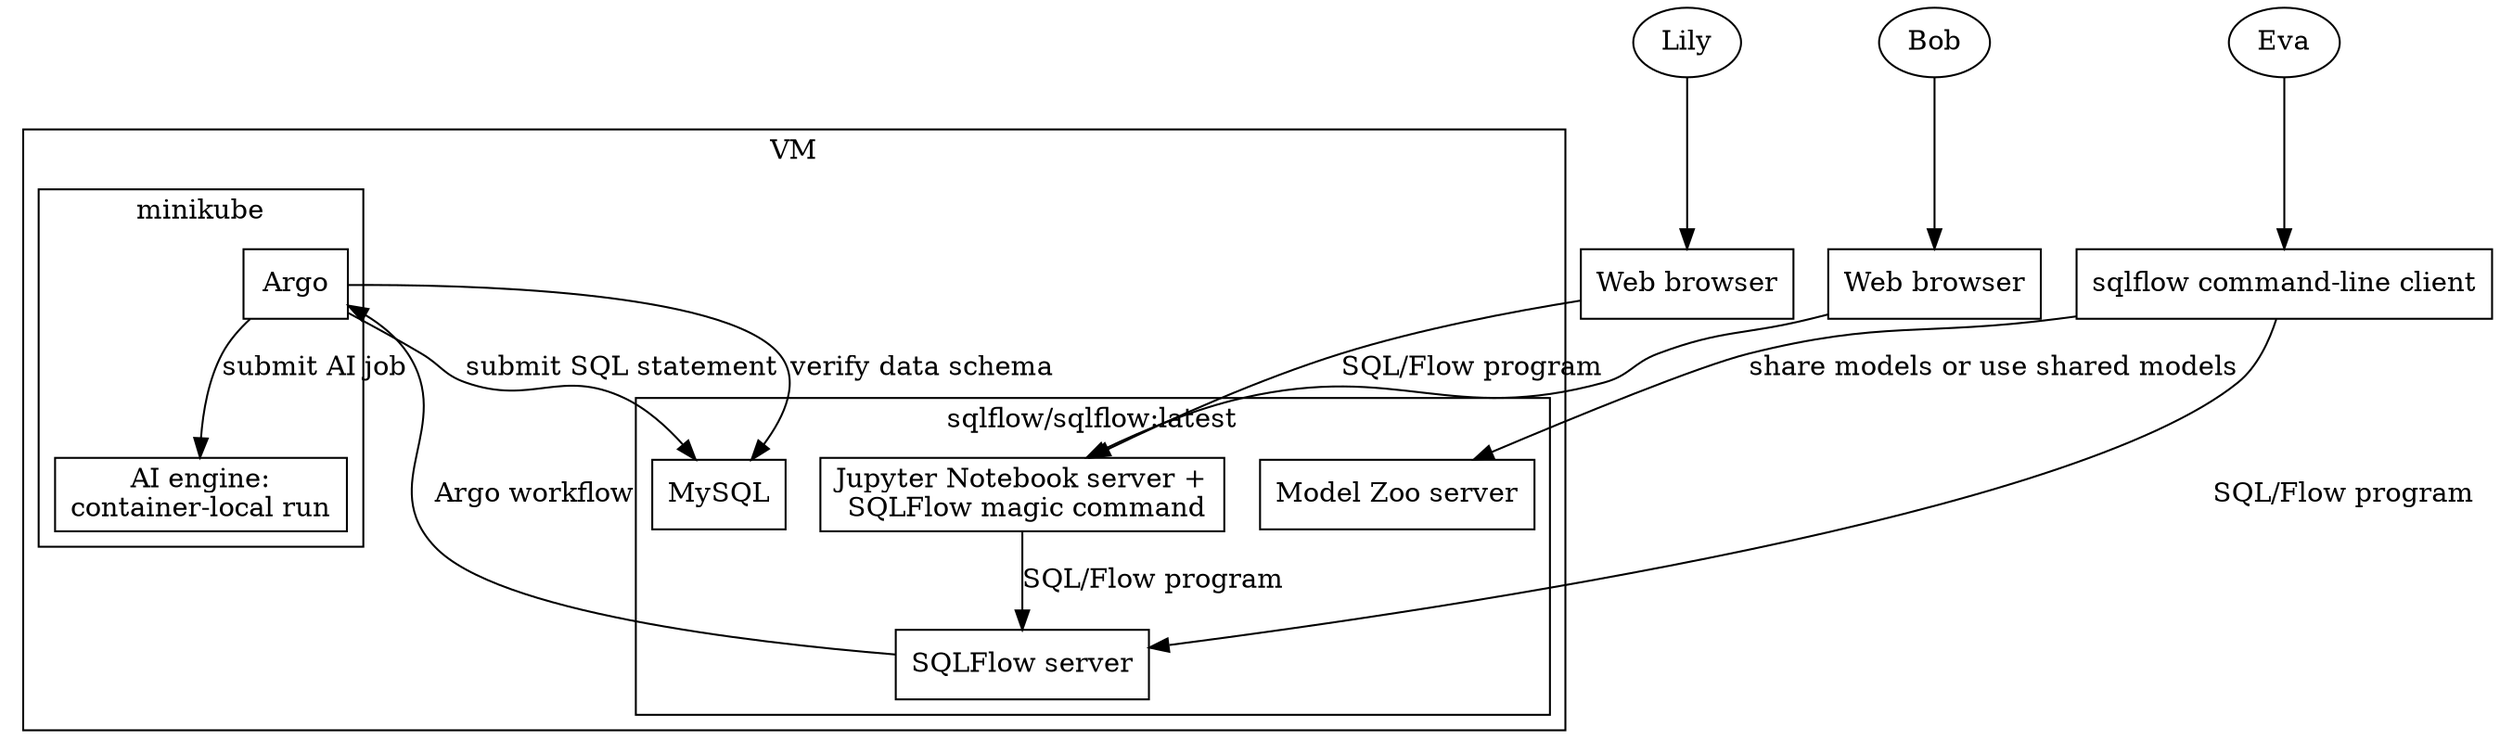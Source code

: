 digraph G {
        node [shape=box];

        User1 [shape=oval, label="Lily"];
        User2 [shape=oval, label="Bob"];
        User3 [shape=oval, label="Eva"];

        {rank = same; User1; User2; User3}

        Browser1 [label="Web browser"];
        Browser2 [label="Web browser"];

        {rank = same; Browser1, Browser2, Client}

        subgraph cluster_vm {
                label="VM"
                subgraph cluster_container {
                        label="sqlflow/sqlflow:latest";
                        Jupyter [label="Jupyter Notebook server +\n SQLFlow magic command"];
                        SQLFlow [label="SQLFlow server"];
                        ModelZoo [label="Model Zoo server"];
                        DBMS [label="MySQL"];
                }
                subgraph cluster_minikube {
                    label="minikube";
                    Argo [label="Argo"];
                    AI [label="AI engine:\ncontainer-local run"];
                }
        }

        User1 -> Browser1;
        User2 -> Browser2;
        Browser1 -> Jupyter [label="SQL/Flow program"];
        Browser2 -> Jupyter;

        Jupyter -> SQLFlow [label="SQL/Flow program"];
        SQLFlow -> Argo [label="Argo workflow"];
        Argo -> DBMS [label="submit SQL statement"];
        Argo -> AI [label="submit AI job"];
        Argo -> DBMS [label="verify data schema"];

        Client [label="sqlflow command-line client"];

        User3 -> Client;
        Client -> SQLFlow [label="SQL/Flow program"];
        Client -> ModelZoo [label="share models or use shared models"];
}
